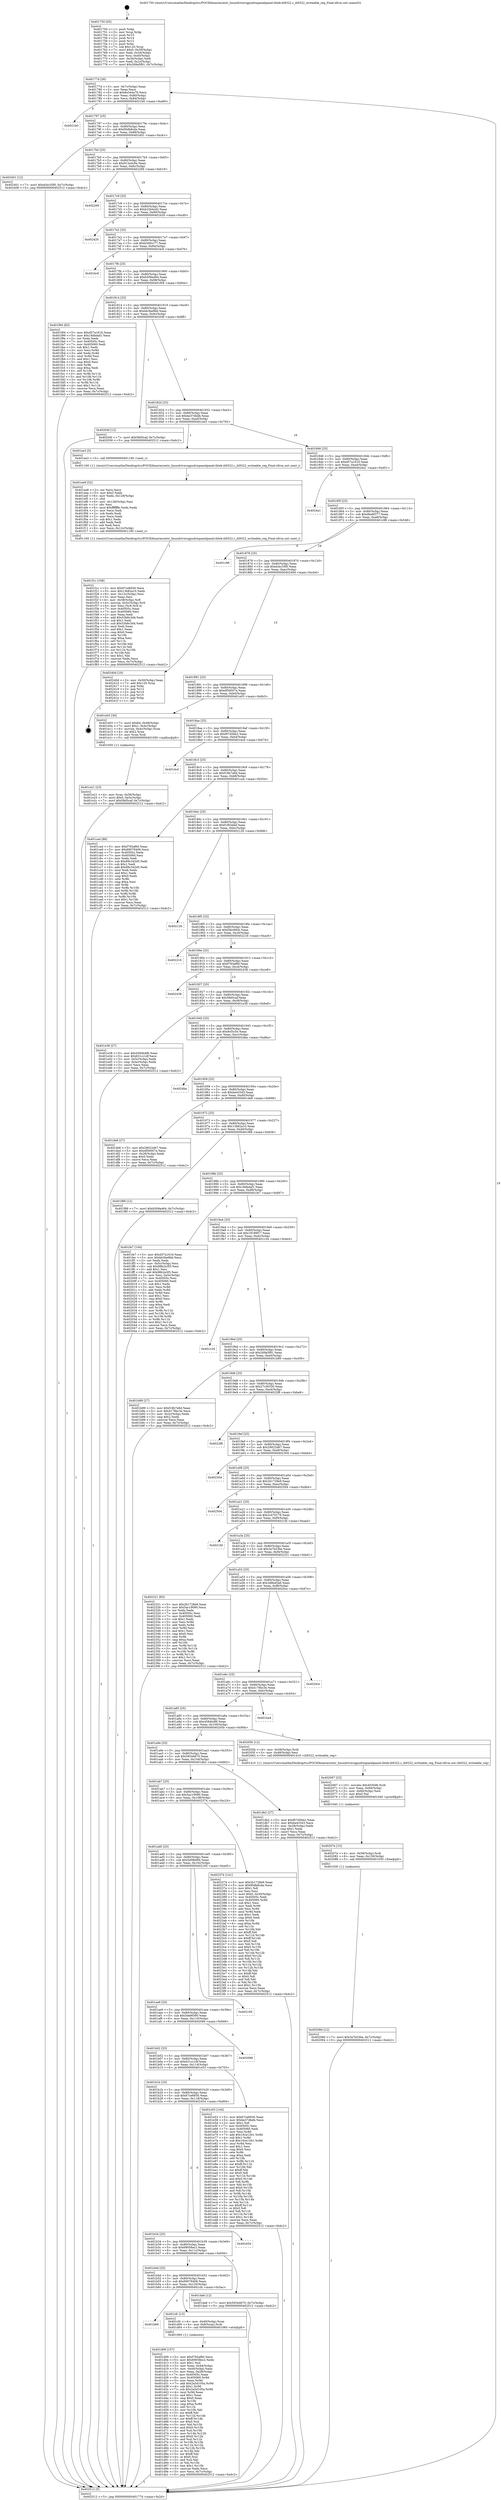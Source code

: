 digraph "0x401750" {
  label = "0x401750 (/mnt/c/Users/mathe/Desktop/tcc/POCII/binaries/extr_linuxdriversgpudrmpanelpanel-ilitek-ili9322.c_ili9322_writeable_reg_Final-ollvm.out::main(0))"
  labelloc = "t"
  node[shape=record]

  Entry [label="",width=0.3,height=0.3,shape=circle,fillcolor=black,style=filled]
  "0x40177d" [label="{
     0x40177d [26]\l
     | [instrs]\l
     &nbsp;&nbsp;0x40177d \<+3\>: mov -0x7c(%rbp),%eax\l
     &nbsp;&nbsp;0x401780 \<+2\>: mov %eax,%ecx\l
     &nbsp;&nbsp;0x401782 \<+6\>: sub $0x8e344e7b,%ecx\l
     &nbsp;&nbsp;0x401788 \<+3\>: mov %eax,-0x80(%rbp)\l
     &nbsp;&nbsp;0x40178b \<+6\>: mov %ecx,-0x84(%rbp)\l
     &nbsp;&nbsp;0x401791 \<+6\>: je 00000000004021b0 \<main+0xa60\>\l
  }"]
  "0x4021b0" [label="{
     0x4021b0\l
  }", style=dashed]
  "0x401797" [label="{
     0x401797 [25]\l
     | [instrs]\l
     &nbsp;&nbsp;0x401797 \<+5\>: jmp 000000000040179c \<main+0x4c\>\l
     &nbsp;&nbsp;0x40179c \<+3\>: mov -0x80(%rbp),%eax\l
     &nbsp;&nbsp;0x40179f \<+5\>: sub $0x90db8cda,%eax\l
     &nbsp;&nbsp;0x4017a4 \<+6\>: mov %eax,-0x88(%rbp)\l
     &nbsp;&nbsp;0x4017aa \<+6\>: je 0000000000402401 \<main+0xcb1\>\l
  }"]
  Exit [label="",width=0.3,height=0.3,shape=circle,fillcolor=black,style=filled,peripheries=2]
  "0x402401" [label="{
     0x402401 [12]\l
     | [instrs]\l
     &nbsp;&nbsp;0x402401 \<+7\>: movl $0xdcbc35f0,-0x7c(%rbp)\l
     &nbsp;&nbsp;0x402408 \<+5\>: jmp 0000000000402512 \<main+0xdc2\>\l
  }"]
  "0x4017b0" [label="{
     0x4017b0 [25]\l
     | [instrs]\l
     &nbsp;&nbsp;0x4017b0 \<+5\>: jmp 00000000004017b5 \<main+0x65\>\l
     &nbsp;&nbsp;0x4017b5 \<+3\>: mov -0x80(%rbp),%eax\l
     &nbsp;&nbsp;0x4017b8 \<+5\>: sub $0x912e4c6e,%eax\l
     &nbsp;&nbsp;0x4017bd \<+6\>: mov %eax,-0x8c(%rbp)\l
     &nbsp;&nbsp;0x4017c3 \<+6\>: je 0000000000402269 \<main+0xb19\>\l
  }"]
  "0x40208d" [label="{
     0x40208d [12]\l
     | [instrs]\l
     &nbsp;&nbsp;0x40208d \<+7\>: movl $0x3a7b53be,-0x7c(%rbp)\l
     &nbsp;&nbsp;0x402094 \<+5\>: jmp 0000000000402512 \<main+0xdc2\>\l
  }"]
  "0x402269" [label="{
     0x402269\l
  }", style=dashed]
  "0x4017c9" [label="{
     0x4017c9 [25]\l
     | [instrs]\l
     &nbsp;&nbsp;0x4017c9 \<+5\>: jmp 00000000004017ce \<main+0x7e\>\l
     &nbsp;&nbsp;0x4017ce \<+3\>: mov -0x80(%rbp),%eax\l
     &nbsp;&nbsp;0x4017d1 \<+5\>: sub $0xb22b4cd2,%eax\l
     &nbsp;&nbsp;0x4017d6 \<+6\>: mov %eax,-0x90(%rbp)\l
     &nbsp;&nbsp;0x4017dc \<+6\>: je 0000000000402420 \<main+0xcd0\>\l
  }"]
  "0x40207e" [label="{
     0x40207e [15]\l
     | [instrs]\l
     &nbsp;&nbsp;0x40207e \<+4\>: mov -0x58(%rbp),%rdi\l
     &nbsp;&nbsp;0x402082 \<+6\>: mov %eax,-0x130(%rbp)\l
     &nbsp;&nbsp;0x402088 \<+5\>: call 0000000000401030 \<free@plt\>\l
     | [calls]\l
     &nbsp;&nbsp;0x401030 \{1\} (unknown)\l
  }"]
  "0x402420" [label="{
     0x402420\l
  }", style=dashed]
  "0x4017e2" [label="{
     0x4017e2 [25]\l
     | [instrs]\l
     &nbsp;&nbsp;0x4017e2 \<+5\>: jmp 00000000004017e7 \<main+0x97\>\l
     &nbsp;&nbsp;0x4017e7 \<+3\>: mov -0x80(%rbp),%eax\l
     &nbsp;&nbsp;0x4017ea \<+5\>: sub $0xb3d0cc77,%eax\l
     &nbsp;&nbsp;0x4017ef \<+6\>: mov %eax,-0x94(%rbp)\l
     &nbsp;&nbsp;0x4017f5 \<+6\>: je 00000000004024c6 \<main+0xd76\>\l
  }"]
  "0x402067" [label="{
     0x402067 [23]\l
     | [instrs]\l
     &nbsp;&nbsp;0x402067 \<+10\>: movabs $0x4030d6,%rdi\l
     &nbsp;&nbsp;0x402071 \<+3\>: mov %eax,-0x60(%rbp)\l
     &nbsp;&nbsp;0x402074 \<+3\>: mov -0x60(%rbp),%esi\l
     &nbsp;&nbsp;0x402077 \<+2\>: mov $0x0,%al\l
     &nbsp;&nbsp;0x402079 \<+5\>: call 0000000000401040 \<printf@plt\>\l
     | [calls]\l
     &nbsp;&nbsp;0x401040 \{1\} (unknown)\l
  }"]
  "0x4024c6" [label="{
     0x4024c6\l
  }", style=dashed]
  "0x4017fb" [label="{
     0x4017fb [25]\l
     | [instrs]\l
     &nbsp;&nbsp;0x4017fb \<+5\>: jmp 0000000000401800 \<main+0xb0\>\l
     &nbsp;&nbsp;0x401800 \<+3\>: mov -0x80(%rbp),%eax\l
     &nbsp;&nbsp;0x401803 \<+5\>: sub $0xb509a464,%eax\l
     &nbsp;&nbsp;0x401808 \<+6\>: mov %eax,-0x98(%rbp)\l
     &nbsp;&nbsp;0x40180e \<+6\>: je 0000000000401f94 \<main+0x844\>\l
  }"]
  "0x401f1c" [label="{
     0x401f1c [108]\l
     | [instrs]\l
     &nbsp;&nbsp;0x401f1c \<+5\>: mov $0x67ce6930,%ecx\l
     &nbsp;&nbsp;0x401f21 \<+5\>: mov $0x13b82a10,%edx\l
     &nbsp;&nbsp;0x401f26 \<+6\>: mov -0x12c(%rbp),%esi\l
     &nbsp;&nbsp;0x401f2c \<+3\>: imul %eax,%esi\l
     &nbsp;&nbsp;0x401f2f \<+4\>: mov -0x58(%rbp),%r8\l
     &nbsp;&nbsp;0x401f33 \<+4\>: movslq -0x5c(%rbp),%r9\l
     &nbsp;&nbsp;0x401f37 \<+4\>: mov %esi,(%r8,%r9,4)\l
     &nbsp;&nbsp;0x401f3b \<+7\>: mov 0x40505c,%eax\l
     &nbsp;&nbsp;0x401f42 \<+7\>: mov 0x405060,%esi\l
     &nbsp;&nbsp;0x401f49 \<+2\>: mov %eax,%edi\l
     &nbsp;&nbsp;0x401f4b \<+6\>: add $0x53b8c3d4,%edi\l
     &nbsp;&nbsp;0x401f51 \<+3\>: sub $0x1,%edi\l
     &nbsp;&nbsp;0x401f54 \<+6\>: sub $0x53b8c3d4,%edi\l
     &nbsp;&nbsp;0x401f5a \<+3\>: imul %edi,%eax\l
     &nbsp;&nbsp;0x401f5d \<+3\>: and $0x1,%eax\l
     &nbsp;&nbsp;0x401f60 \<+3\>: cmp $0x0,%eax\l
     &nbsp;&nbsp;0x401f63 \<+4\>: sete %r10b\l
     &nbsp;&nbsp;0x401f67 \<+3\>: cmp $0xa,%esi\l
     &nbsp;&nbsp;0x401f6a \<+4\>: setl %r11b\l
     &nbsp;&nbsp;0x401f6e \<+3\>: mov %r10b,%bl\l
     &nbsp;&nbsp;0x401f71 \<+3\>: and %r11b,%bl\l
     &nbsp;&nbsp;0x401f74 \<+3\>: xor %r11b,%r10b\l
     &nbsp;&nbsp;0x401f77 \<+3\>: or %r10b,%bl\l
     &nbsp;&nbsp;0x401f7a \<+3\>: test $0x1,%bl\l
     &nbsp;&nbsp;0x401f7d \<+3\>: cmovne %edx,%ecx\l
     &nbsp;&nbsp;0x401f80 \<+3\>: mov %ecx,-0x7c(%rbp)\l
     &nbsp;&nbsp;0x401f83 \<+5\>: jmp 0000000000402512 \<main+0xdc2\>\l
  }"]
  "0x401f94" [label="{
     0x401f94 [83]\l
     | [instrs]\l
     &nbsp;&nbsp;0x401f94 \<+5\>: mov $0xd57a1616,%eax\l
     &nbsp;&nbsp;0x401f99 \<+5\>: mov $0x18dbdaf1,%ecx\l
     &nbsp;&nbsp;0x401f9e \<+2\>: xor %edx,%edx\l
     &nbsp;&nbsp;0x401fa0 \<+7\>: mov 0x40505c,%esi\l
     &nbsp;&nbsp;0x401fa7 \<+7\>: mov 0x405060,%edi\l
     &nbsp;&nbsp;0x401fae \<+3\>: sub $0x1,%edx\l
     &nbsp;&nbsp;0x401fb1 \<+3\>: mov %esi,%r8d\l
     &nbsp;&nbsp;0x401fb4 \<+3\>: add %edx,%r8d\l
     &nbsp;&nbsp;0x401fb7 \<+4\>: imul %r8d,%esi\l
     &nbsp;&nbsp;0x401fbb \<+3\>: and $0x1,%esi\l
     &nbsp;&nbsp;0x401fbe \<+3\>: cmp $0x0,%esi\l
     &nbsp;&nbsp;0x401fc1 \<+4\>: sete %r9b\l
     &nbsp;&nbsp;0x401fc5 \<+3\>: cmp $0xa,%edi\l
     &nbsp;&nbsp;0x401fc8 \<+4\>: setl %r10b\l
     &nbsp;&nbsp;0x401fcc \<+3\>: mov %r9b,%r11b\l
     &nbsp;&nbsp;0x401fcf \<+3\>: and %r10b,%r11b\l
     &nbsp;&nbsp;0x401fd2 \<+3\>: xor %r10b,%r9b\l
     &nbsp;&nbsp;0x401fd5 \<+3\>: or %r9b,%r11b\l
     &nbsp;&nbsp;0x401fd8 \<+4\>: test $0x1,%r11b\l
     &nbsp;&nbsp;0x401fdc \<+3\>: cmovne %ecx,%eax\l
     &nbsp;&nbsp;0x401fdf \<+3\>: mov %eax,-0x7c(%rbp)\l
     &nbsp;&nbsp;0x401fe2 \<+5\>: jmp 0000000000402512 \<main+0xdc2\>\l
  }"]
  "0x401814" [label="{
     0x401814 [25]\l
     | [instrs]\l
     &nbsp;&nbsp;0x401814 \<+5\>: jmp 0000000000401819 \<main+0xc9\>\l
     &nbsp;&nbsp;0x401819 \<+3\>: mov -0x80(%rbp),%eax\l
     &nbsp;&nbsp;0x40181c \<+5\>: sub $0xbb3be9bb,%eax\l
     &nbsp;&nbsp;0x401821 \<+6\>: mov %eax,-0x9c(%rbp)\l
     &nbsp;&nbsp;0x401827 \<+6\>: je 000000000040204f \<main+0x8ff\>\l
  }"]
  "0x401ee8" [label="{
     0x401ee8 [52]\l
     | [instrs]\l
     &nbsp;&nbsp;0x401ee8 \<+2\>: xor %ecx,%ecx\l
     &nbsp;&nbsp;0x401eea \<+5\>: mov $0x2,%edx\l
     &nbsp;&nbsp;0x401eef \<+6\>: mov %edx,-0x128(%rbp)\l
     &nbsp;&nbsp;0x401ef5 \<+1\>: cltd\l
     &nbsp;&nbsp;0x401ef6 \<+6\>: mov -0x128(%rbp),%esi\l
     &nbsp;&nbsp;0x401efc \<+2\>: idiv %esi\l
     &nbsp;&nbsp;0x401efe \<+6\>: imul $0xfffffffe,%edx,%edx\l
     &nbsp;&nbsp;0x401f04 \<+2\>: mov %ecx,%edi\l
     &nbsp;&nbsp;0x401f06 \<+2\>: sub %edx,%edi\l
     &nbsp;&nbsp;0x401f08 \<+2\>: mov %ecx,%edx\l
     &nbsp;&nbsp;0x401f0a \<+3\>: sub $0x1,%edx\l
     &nbsp;&nbsp;0x401f0d \<+2\>: add %edx,%edi\l
     &nbsp;&nbsp;0x401f0f \<+2\>: sub %edi,%ecx\l
     &nbsp;&nbsp;0x401f11 \<+6\>: mov %ecx,-0x12c(%rbp)\l
     &nbsp;&nbsp;0x401f17 \<+5\>: call 0000000000401160 \<next_i\>\l
     | [calls]\l
     &nbsp;&nbsp;0x401160 \{1\} (/mnt/c/Users/mathe/Desktop/tcc/POCII/binaries/extr_linuxdriversgpudrmpanelpanel-ilitek-ili9322.c_ili9322_writeable_reg_Final-ollvm.out::next_i)\l
  }"]
  "0x40204f" [label="{
     0x40204f [12]\l
     | [instrs]\l
     &nbsp;&nbsp;0x40204f \<+7\>: movl $0x58d5caf,-0x7c(%rbp)\l
     &nbsp;&nbsp;0x402056 \<+5\>: jmp 0000000000402512 \<main+0xdc2\>\l
  }"]
  "0x40182d" [label="{
     0x40182d [25]\l
     | [instrs]\l
     &nbsp;&nbsp;0x40182d \<+5\>: jmp 0000000000401832 \<main+0xe2\>\l
     &nbsp;&nbsp;0x401832 \<+3\>: mov -0x80(%rbp),%eax\l
     &nbsp;&nbsp;0x401835 \<+5\>: sub $0xbe37dbdb,%eax\l
     &nbsp;&nbsp;0x40183a \<+6\>: mov %eax,-0xa0(%rbp)\l
     &nbsp;&nbsp;0x401840 \<+6\>: je 0000000000401ee3 \<main+0x793\>\l
  }"]
  "0x401e21" [label="{
     0x401e21 [23]\l
     | [instrs]\l
     &nbsp;&nbsp;0x401e21 \<+4\>: mov %rax,-0x58(%rbp)\l
     &nbsp;&nbsp;0x401e25 \<+7\>: movl $0x0,-0x5c(%rbp)\l
     &nbsp;&nbsp;0x401e2c \<+7\>: movl $0x58d5caf,-0x7c(%rbp)\l
     &nbsp;&nbsp;0x401e33 \<+5\>: jmp 0000000000402512 \<main+0xdc2\>\l
  }"]
  "0x401ee3" [label="{
     0x401ee3 [5]\l
     | [instrs]\l
     &nbsp;&nbsp;0x401ee3 \<+5\>: call 0000000000401160 \<next_i\>\l
     | [calls]\l
     &nbsp;&nbsp;0x401160 \{1\} (/mnt/c/Users/mathe/Desktop/tcc/POCII/binaries/extr_linuxdriversgpudrmpanelpanel-ilitek-ili9322.c_ili9322_writeable_reg_Final-ollvm.out::next_i)\l
  }"]
  "0x401846" [label="{
     0x401846 [25]\l
     | [instrs]\l
     &nbsp;&nbsp;0x401846 \<+5\>: jmp 000000000040184b \<main+0xfb\>\l
     &nbsp;&nbsp;0x40184b \<+3\>: mov -0x80(%rbp),%eax\l
     &nbsp;&nbsp;0x40184e \<+5\>: sub $0xd57a1616,%eax\l
     &nbsp;&nbsp;0x401853 \<+6\>: mov %eax,-0xa4(%rbp)\l
     &nbsp;&nbsp;0x401859 \<+6\>: je 00000000004024a1 \<main+0xd51\>\l
  }"]
  "0x401d09" [label="{
     0x401d09 [157]\l
     | [instrs]\l
     &nbsp;&nbsp;0x401d09 \<+5\>: mov $0xf793af60,%ecx\l
     &nbsp;&nbsp;0x401d0e \<+5\>: mov $0x69058ec2,%edx\l
     &nbsp;&nbsp;0x401d13 \<+3\>: mov $0x1,%sil\l
     &nbsp;&nbsp;0x401d16 \<+3\>: mov %eax,-0x44(%rbp)\l
     &nbsp;&nbsp;0x401d19 \<+3\>: mov -0x44(%rbp),%eax\l
     &nbsp;&nbsp;0x401d1c \<+3\>: mov %eax,-0x28(%rbp)\l
     &nbsp;&nbsp;0x401d1f \<+7\>: mov 0x40505c,%eax\l
     &nbsp;&nbsp;0x401d26 \<+8\>: mov 0x405060,%r8d\l
     &nbsp;&nbsp;0x401d2e \<+3\>: mov %eax,%r9d\l
     &nbsp;&nbsp;0x401d31 \<+7\>: add $0x2a5d105a,%r9d\l
     &nbsp;&nbsp;0x401d38 \<+4\>: sub $0x1,%r9d\l
     &nbsp;&nbsp;0x401d3c \<+7\>: sub $0x2a5d105a,%r9d\l
     &nbsp;&nbsp;0x401d43 \<+4\>: imul %r9d,%eax\l
     &nbsp;&nbsp;0x401d47 \<+3\>: and $0x1,%eax\l
     &nbsp;&nbsp;0x401d4a \<+3\>: cmp $0x0,%eax\l
     &nbsp;&nbsp;0x401d4d \<+4\>: sete %r10b\l
     &nbsp;&nbsp;0x401d51 \<+4\>: cmp $0xa,%r8d\l
     &nbsp;&nbsp;0x401d55 \<+4\>: setl %r11b\l
     &nbsp;&nbsp;0x401d59 \<+3\>: mov %r10b,%bl\l
     &nbsp;&nbsp;0x401d5c \<+3\>: xor $0xff,%bl\l
     &nbsp;&nbsp;0x401d5f \<+3\>: mov %r11b,%r14b\l
     &nbsp;&nbsp;0x401d62 \<+4\>: xor $0xff,%r14b\l
     &nbsp;&nbsp;0x401d66 \<+4\>: xor $0x0,%sil\l
     &nbsp;&nbsp;0x401d6a \<+3\>: mov %bl,%r15b\l
     &nbsp;&nbsp;0x401d6d \<+4\>: and $0x0,%r15b\l
     &nbsp;&nbsp;0x401d71 \<+3\>: and %sil,%r10b\l
     &nbsp;&nbsp;0x401d74 \<+3\>: mov %r14b,%r12b\l
     &nbsp;&nbsp;0x401d77 \<+4\>: and $0x0,%r12b\l
     &nbsp;&nbsp;0x401d7b \<+3\>: and %sil,%r11b\l
     &nbsp;&nbsp;0x401d7e \<+3\>: or %r10b,%r15b\l
     &nbsp;&nbsp;0x401d81 \<+3\>: or %r11b,%r12b\l
     &nbsp;&nbsp;0x401d84 \<+3\>: xor %r12b,%r15b\l
     &nbsp;&nbsp;0x401d87 \<+3\>: or %r14b,%bl\l
     &nbsp;&nbsp;0x401d8a \<+3\>: xor $0xff,%bl\l
     &nbsp;&nbsp;0x401d8d \<+4\>: or $0x0,%sil\l
     &nbsp;&nbsp;0x401d91 \<+3\>: and %sil,%bl\l
     &nbsp;&nbsp;0x401d94 \<+3\>: or %bl,%r15b\l
     &nbsp;&nbsp;0x401d97 \<+4\>: test $0x1,%r15b\l
     &nbsp;&nbsp;0x401d9b \<+3\>: cmovne %edx,%ecx\l
     &nbsp;&nbsp;0x401d9e \<+3\>: mov %ecx,-0x7c(%rbp)\l
     &nbsp;&nbsp;0x401da1 \<+5\>: jmp 0000000000402512 \<main+0xdc2\>\l
  }"]
  "0x4024a1" [label="{
     0x4024a1\l
  }", style=dashed]
  "0x40185f" [label="{
     0x40185f [25]\l
     | [instrs]\l
     &nbsp;&nbsp;0x40185f \<+5\>: jmp 0000000000401864 \<main+0x114\>\l
     &nbsp;&nbsp;0x401864 \<+3\>: mov -0x80(%rbp),%eax\l
     &nbsp;&nbsp;0x401867 \<+5\>: sub $0xdba6f377,%eax\l
     &nbsp;&nbsp;0x40186c \<+6\>: mov %eax,-0xa8(%rbp)\l
     &nbsp;&nbsp;0x401872 \<+6\>: je 0000000000401c98 \<main+0x548\>\l
  }"]
  "0x401b66" [label="{
     0x401b66\l
  }", style=dashed]
  "0x401c98" [label="{
     0x401c98\l
  }", style=dashed]
  "0x401878" [label="{
     0x401878 [25]\l
     | [instrs]\l
     &nbsp;&nbsp;0x401878 \<+5\>: jmp 000000000040187d \<main+0x12d\>\l
     &nbsp;&nbsp;0x40187d \<+3\>: mov -0x80(%rbp),%eax\l
     &nbsp;&nbsp;0x401880 \<+5\>: sub $0xdcbc35f0,%eax\l
     &nbsp;&nbsp;0x401885 \<+6\>: mov %eax,-0xac(%rbp)\l
     &nbsp;&nbsp;0x40188b \<+6\>: je 000000000040240d \<main+0xcbd\>\l
  }"]
  "0x401cfc" [label="{
     0x401cfc [13]\l
     | [instrs]\l
     &nbsp;&nbsp;0x401cfc \<+4\>: mov -0x40(%rbp),%rax\l
     &nbsp;&nbsp;0x401d00 \<+4\>: mov 0x8(%rax),%rdi\l
     &nbsp;&nbsp;0x401d04 \<+5\>: call 0000000000401060 \<atoi@plt\>\l
     | [calls]\l
     &nbsp;&nbsp;0x401060 \{1\} (unknown)\l
  }"]
  "0x40240d" [label="{
     0x40240d [19]\l
     | [instrs]\l
     &nbsp;&nbsp;0x40240d \<+3\>: mov -0x30(%rbp),%eax\l
     &nbsp;&nbsp;0x402410 \<+7\>: add $0x120,%rsp\l
     &nbsp;&nbsp;0x402417 \<+1\>: pop %rbx\l
     &nbsp;&nbsp;0x402418 \<+2\>: pop %r12\l
     &nbsp;&nbsp;0x40241a \<+2\>: pop %r14\l
     &nbsp;&nbsp;0x40241c \<+2\>: pop %r15\l
     &nbsp;&nbsp;0x40241e \<+1\>: pop %rbp\l
     &nbsp;&nbsp;0x40241f \<+1\>: ret\l
  }"]
  "0x401891" [label="{
     0x401891 [25]\l
     | [instrs]\l
     &nbsp;&nbsp;0x401891 \<+5\>: jmp 0000000000401896 \<main+0x146\>\l
     &nbsp;&nbsp;0x401896 \<+3\>: mov -0x80(%rbp),%eax\l
     &nbsp;&nbsp;0x401899 \<+5\>: sub $0xdf56007a,%eax\l
     &nbsp;&nbsp;0x40189e \<+6\>: mov %eax,-0xb0(%rbp)\l
     &nbsp;&nbsp;0x4018a4 \<+6\>: je 0000000000401e03 \<main+0x6b3\>\l
  }"]
  "0x401b4d" [label="{
     0x401b4d [25]\l
     | [instrs]\l
     &nbsp;&nbsp;0x401b4d \<+5\>: jmp 0000000000401b52 \<main+0x402\>\l
     &nbsp;&nbsp;0x401b52 \<+3\>: mov -0x80(%rbp),%eax\l
     &nbsp;&nbsp;0x401b55 \<+5\>: sub $0x69078406,%eax\l
     &nbsp;&nbsp;0x401b5a \<+6\>: mov %eax,-0x120(%rbp)\l
     &nbsp;&nbsp;0x401b60 \<+6\>: je 0000000000401cfc \<main+0x5ac\>\l
  }"]
  "0x401e03" [label="{
     0x401e03 [30]\l
     | [instrs]\l
     &nbsp;&nbsp;0x401e03 \<+7\>: movl $0x64,-0x48(%rbp)\l
     &nbsp;&nbsp;0x401e0a \<+7\>: movl $0x1,-0x4c(%rbp)\l
     &nbsp;&nbsp;0x401e11 \<+4\>: movslq -0x4c(%rbp),%rax\l
     &nbsp;&nbsp;0x401e15 \<+4\>: shl $0x2,%rax\l
     &nbsp;&nbsp;0x401e19 \<+3\>: mov %rax,%rdi\l
     &nbsp;&nbsp;0x401e1c \<+5\>: call 0000000000401050 \<malloc@plt\>\l
     | [calls]\l
     &nbsp;&nbsp;0x401050 \{1\} (unknown)\l
  }"]
  "0x4018aa" [label="{
     0x4018aa [25]\l
     | [instrs]\l
     &nbsp;&nbsp;0x4018aa \<+5\>: jmp 00000000004018af \<main+0x15f\>\l
     &nbsp;&nbsp;0x4018af \<+3\>: mov -0x80(%rbp),%eax\l
     &nbsp;&nbsp;0x4018b2 \<+5\>: sub $0xf07d5bb2,%eax\l
     &nbsp;&nbsp;0x4018b7 \<+6\>: mov %eax,-0xb4(%rbp)\l
     &nbsp;&nbsp;0x4018bd \<+6\>: je 0000000000401dcd \<main+0x67d\>\l
  }"]
  "0x401da6" [label="{
     0x401da6 [12]\l
     | [instrs]\l
     &nbsp;&nbsp;0x401da6 \<+7\>: movl $0x59344670,-0x7c(%rbp)\l
     &nbsp;&nbsp;0x401dad \<+5\>: jmp 0000000000402512 \<main+0xdc2\>\l
  }"]
  "0x401dcd" [label="{
     0x401dcd\l
  }", style=dashed]
  "0x4018c3" [label="{
     0x4018c3 [25]\l
     | [instrs]\l
     &nbsp;&nbsp;0x4018c3 \<+5\>: jmp 00000000004018c8 \<main+0x178\>\l
     &nbsp;&nbsp;0x4018c8 \<+3\>: mov -0x80(%rbp),%eax\l
     &nbsp;&nbsp;0x4018cb \<+5\>: sub $0xf18b7e6d,%eax\l
     &nbsp;&nbsp;0x4018d0 \<+6\>: mov %eax,-0xb8(%rbp)\l
     &nbsp;&nbsp;0x4018d6 \<+6\>: je 0000000000401ca4 \<main+0x554\>\l
  }"]
  "0x401b34" [label="{
     0x401b34 [25]\l
     | [instrs]\l
     &nbsp;&nbsp;0x401b34 \<+5\>: jmp 0000000000401b39 \<main+0x3e9\>\l
     &nbsp;&nbsp;0x401b39 \<+3\>: mov -0x80(%rbp),%eax\l
     &nbsp;&nbsp;0x401b3c \<+5\>: sub $0x69058ec2,%eax\l
     &nbsp;&nbsp;0x401b41 \<+6\>: mov %eax,-0x11c(%rbp)\l
     &nbsp;&nbsp;0x401b47 \<+6\>: je 0000000000401da6 \<main+0x656\>\l
  }"]
  "0x401ca4" [label="{
     0x401ca4 [88]\l
     | [instrs]\l
     &nbsp;&nbsp;0x401ca4 \<+5\>: mov $0xf793af60,%eax\l
     &nbsp;&nbsp;0x401ca9 \<+5\>: mov $0x69078406,%ecx\l
     &nbsp;&nbsp;0x401cae \<+7\>: mov 0x40505c,%edx\l
     &nbsp;&nbsp;0x401cb5 \<+7\>: mov 0x405060,%esi\l
     &nbsp;&nbsp;0x401cbc \<+2\>: mov %edx,%edi\l
     &nbsp;&nbsp;0x401cbe \<+6\>: sub $0x89c342d5,%edi\l
     &nbsp;&nbsp;0x401cc4 \<+3\>: sub $0x1,%edi\l
     &nbsp;&nbsp;0x401cc7 \<+6\>: add $0x89c342d5,%edi\l
     &nbsp;&nbsp;0x401ccd \<+3\>: imul %edi,%edx\l
     &nbsp;&nbsp;0x401cd0 \<+3\>: and $0x1,%edx\l
     &nbsp;&nbsp;0x401cd3 \<+3\>: cmp $0x0,%edx\l
     &nbsp;&nbsp;0x401cd6 \<+4\>: sete %r8b\l
     &nbsp;&nbsp;0x401cda \<+3\>: cmp $0xa,%esi\l
     &nbsp;&nbsp;0x401cdd \<+4\>: setl %r9b\l
     &nbsp;&nbsp;0x401ce1 \<+3\>: mov %r8b,%r10b\l
     &nbsp;&nbsp;0x401ce4 \<+3\>: and %r9b,%r10b\l
     &nbsp;&nbsp;0x401ce7 \<+3\>: xor %r9b,%r8b\l
     &nbsp;&nbsp;0x401cea \<+3\>: or %r8b,%r10b\l
     &nbsp;&nbsp;0x401ced \<+4\>: test $0x1,%r10b\l
     &nbsp;&nbsp;0x401cf1 \<+3\>: cmovne %ecx,%eax\l
     &nbsp;&nbsp;0x401cf4 \<+3\>: mov %eax,-0x7c(%rbp)\l
     &nbsp;&nbsp;0x401cf7 \<+5\>: jmp 0000000000402512 \<main+0xdc2\>\l
  }"]
  "0x4018dc" [label="{
     0x4018dc [25]\l
     | [instrs]\l
     &nbsp;&nbsp;0x4018dc \<+5\>: jmp 00000000004018e1 \<main+0x191\>\l
     &nbsp;&nbsp;0x4018e1 \<+3\>: mov -0x80(%rbp),%eax\l
     &nbsp;&nbsp;0x4018e4 \<+5\>: sub $0xf1f63ddd,%eax\l
     &nbsp;&nbsp;0x4018e9 \<+6\>: mov %eax,-0xbc(%rbp)\l
     &nbsp;&nbsp;0x4018ef \<+6\>: je 0000000000402126 \<main+0x9d6\>\l
  }"]
  "0x402454" [label="{
     0x402454\l
  }", style=dashed]
  "0x402126" [label="{
     0x402126\l
  }", style=dashed]
  "0x4018f5" [label="{
     0x4018f5 [25]\l
     | [instrs]\l
     &nbsp;&nbsp;0x4018f5 \<+5\>: jmp 00000000004018fa \<main+0x1aa\>\l
     &nbsp;&nbsp;0x4018fa \<+3\>: mov -0x80(%rbp),%eax\l
     &nbsp;&nbsp;0x4018fd \<+5\>: sub $0xf3bc69cb,%eax\l
     &nbsp;&nbsp;0x401902 \<+6\>: mov %eax,-0xc0(%rbp)\l
     &nbsp;&nbsp;0x401908 \<+6\>: je 0000000000402216 \<main+0xac6\>\l
  }"]
  "0x401b1b" [label="{
     0x401b1b [25]\l
     | [instrs]\l
     &nbsp;&nbsp;0x401b1b \<+5\>: jmp 0000000000401b20 \<main+0x3d0\>\l
     &nbsp;&nbsp;0x401b20 \<+3\>: mov -0x80(%rbp),%eax\l
     &nbsp;&nbsp;0x401b23 \<+5\>: sub $0x67ce6930,%eax\l
     &nbsp;&nbsp;0x401b28 \<+6\>: mov %eax,-0x118(%rbp)\l
     &nbsp;&nbsp;0x401b2e \<+6\>: je 0000000000402454 \<main+0xd04\>\l
  }"]
  "0x402216" [label="{
     0x402216\l
  }", style=dashed]
  "0x40190e" [label="{
     0x40190e [25]\l
     | [instrs]\l
     &nbsp;&nbsp;0x40190e \<+5\>: jmp 0000000000401913 \<main+0x1c3\>\l
     &nbsp;&nbsp;0x401913 \<+3\>: mov -0x80(%rbp),%eax\l
     &nbsp;&nbsp;0x401916 \<+5\>: sub $0xf793af60,%eax\l
     &nbsp;&nbsp;0x40191b \<+6\>: mov %eax,-0xc4(%rbp)\l
     &nbsp;&nbsp;0x401921 \<+6\>: je 0000000000402438 \<main+0xce8\>\l
  }"]
  "0x401e53" [label="{
     0x401e53 [144]\l
     | [instrs]\l
     &nbsp;&nbsp;0x401e53 \<+5\>: mov $0x67ce6930,%eax\l
     &nbsp;&nbsp;0x401e58 \<+5\>: mov $0xbe37dbdb,%ecx\l
     &nbsp;&nbsp;0x401e5d \<+2\>: mov $0x1,%dl\l
     &nbsp;&nbsp;0x401e5f \<+7\>: mov 0x40505c,%esi\l
     &nbsp;&nbsp;0x401e66 \<+7\>: mov 0x405060,%edi\l
     &nbsp;&nbsp;0x401e6d \<+3\>: mov %esi,%r8d\l
     &nbsp;&nbsp;0x401e70 \<+7\>: add $0x10ce1261,%r8d\l
     &nbsp;&nbsp;0x401e77 \<+4\>: sub $0x1,%r8d\l
     &nbsp;&nbsp;0x401e7b \<+7\>: sub $0x10ce1261,%r8d\l
     &nbsp;&nbsp;0x401e82 \<+4\>: imul %r8d,%esi\l
     &nbsp;&nbsp;0x401e86 \<+3\>: and $0x1,%esi\l
     &nbsp;&nbsp;0x401e89 \<+3\>: cmp $0x0,%esi\l
     &nbsp;&nbsp;0x401e8c \<+4\>: sete %r9b\l
     &nbsp;&nbsp;0x401e90 \<+3\>: cmp $0xa,%edi\l
     &nbsp;&nbsp;0x401e93 \<+4\>: setl %r10b\l
     &nbsp;&nbsp;0x401e97 \<+3\>: mov %r9b,%r11b\l
     &nbsp;&nbsp;0x401e9a \<+4\>: xor $0xff,%r11b\l
     &nbsp;&nbsp;0x401e9e \<+3\>: mov %r10b,%bl\l
     &nbsp;&nbsp;0x401ea1 \<+3\>: xor $0xff,%bl\l
     &nbsp;&nbsp;0x401ea4 \<+3\>: xor $0x0,%dl\l
     &nbsp;&nbsp;0x401ea7 \<+3\>: mov %r11b,%r14b\l
     &nbsp;&nbsp;0x401eaa \<+4\>: and $0x0,%r14b\l
     &nbsp;&nbsp;0x401eae \<+3\>: and %dl,%r9b\l
     &nbsp;&nbsp;0x401eb1 \<+3\>: mov %bl,%r15b\l
     &nbsp;&nbsp;0x401eb4 \<+4\>: and $0x0,%r15b\l
     &nbsp;&nbsp;0x401eb8 \<+3\>: and %dl,%r10b\l
     &nbsp;&nbsp;0x401ebb \<+3\>: or %r9b,%r14b\l
     &nbsp;&nbsp;0x401ebe \<+3\>: or %r10b,%r15b\l
     &nbsp;&nbsp;0x401ec1 \<+3\>: xor %r15b,%r14b\l
     &nbsp;&nbsp;0x401ec4 \<+3\>: or %bl,%r11b\l
     &nbsp;&nbsp;0x401ec7 \<+4\>: xor $0xff,%r11b\l
     &nbsp;&nbsp;0x401ecb \<+3\>: or $0x0,%dl\l
     &nbsp;&nbsp;0x401ece \<+3\>: and %dl,%r11b\l
     &nbsp;&nbsp;0x401ed1 \<+3\>: or %r11b,%r14b\l
     &nbsp;&nbsp;0x401ed4 \<+4\>: test $0x1,%r14b\l
     &nbsp;&nbsp;0x401ed8 \<+3\>: cmovne %ecx,%eax\l
     &nbsp;&nbsp;0x401edb \<+3\>: mov %eax,-0x7c(%rbp)\l
     &nbsp;&nbsp;0x401ede \<+5\>: jmp 0000000000402512 \<main+0xdc2\>\l
  }"]
  "0x402438" [label="{
     0x402438\l
  }", style=dashed]
  "0x401927" [label="{
     0x401927 [25]\l
     | [instrs]\l
     &nbsp;&nbsp;0x401927 \<+5\>: jmp 000000000040192c \<main+0x1dc\>\l
     &nbsp;&nbsp;0x40192c \<+3\>: mov -0x80(%rbp),%eax\l
     &nbsp;&nbsp;0x40192f \<+5\>: sub $0x58d5caf,%eax\l
     &nbsp;&nbsp;0x401934 \<+6\>: mov %eax,-0xc8(%rbp)\l
     &nbsp;&nbsp;0x40193a \<+6\>: je 0000000000401e38 \<main+0x6e8\>\l
  }"]
  "0x401b02" [label="{
     0x401b02 [25]\l
     | [instrs]\l
     &nbsp;&nbsp;0x401b02 \<+5\>: jmp 0000000000401b07 \<main+0x3b7\>\l
     &nbsp;&nbsp;0x401b07 \<+3\>: mov -0x80(%rbp),%eax\l
     &nbsp;&nbsp;0x401b0a \<+5\>: sub $0x631cc1df,%eax\l
     &nbsp;&nbsp;0x401b0f \<+6\>: mov %eax,-0x114(%rbp)\l
     &nbsp;&nbsp;0x401b15 \<+6\>: je 0000000000401e53 \<main+0x703\>\l
  }"]
  "0x401e38" [label="{
     0x401e38 [27]\l
     | [instrs]\l
     &nbsp;&nbsp;0x401e38 \<+5\>: mov $0x4584b4f6,%eax\l
     &nbsp;&nbsp;0x401e3d \<+5\>: mov $0x631cc1df,%ecx\l
     &nbsp;&nbsp;0x401e42 \<+3\>: mov -0x5c(%rbp),%edx\l
     &nbsp;&nbsp;0x401e45 \<+3\>: cmp -0x4c(%rbp),%edx\l
     &nbsp;&nbsp;0x401e48 \<+3\>: cmovl %ecx,%eax\l
     &nbsp;&nbsp;0x401e4b \<+3\>: mov %eax,-0x7c(%rbp)\l
     &nbsp;&nbsp;0x401e4e \<+5\>: jmp 0000000000402512 \<main+0xdc2\>\l
  }"]
  "0x401940" [label="{
     0x401940 [25]\l
     | [instrs]\l
     &nbsp;&nbsp;0x401940 \<+5\>: jmp 0000000000401945 \<main+0x1f5\>\l
     &nbsp;&nbsp;0x401945 \<+3\>: mov -0x80(%rbp),%eax\l
     &nbsp;&nbsp;0x401948 \<+5\>: sub $0x9cf3c5e,%eax\l
     &nbsp;&nbsp;0x40194d \<+6\>: mov %eax,-0xcc(%rbp)\l
     &nbsp;&nbsp;0x401953 \<+6\>: je 00000000004024ba \<main+0xd6a\>\l
  }"]
  "0x402099" [label="{
     0x402099\l
  }", style=dashed]
  "0x4024ba" [label="{
     0x4024ba\l
  }", style=dashed]
  "0x401959" [label="{
     0x401959 [25]\l
     | [instrs]\l
     &nbsp;&nbsp;0x401959 \<+5\>: jmp 000000000040195e \<main+0x20e\>\l
     &nbsp;&nbsp;0x40195e \<+3\>: mov -0x80(%rbp),%eax\l
     &nbsp;&nbsp;0x401961 \<+5\>: sub $0xbe43343,%eax\l
     &nbsp;&nbsp;0x401966 \<+6\>: mov %eax,-0xd0(%rbp)\l
     &nbsp;&nbsp;0x40196c \<+6\>: je 0000000000401de8 \<main+0x698\>\l
  }"]
  "0x401ae9" [label="{
     0x401ae9 [25]\l
     | [instrs]\l
     &nbsp;&nbsp;0x401ae9 \<+5\>: jmp 0000000000401aee \<main+0x39e\>\l
     &nbsp;&nbsp;0x401aee \<+3\>: mov -0x80(%rbp),%eax\l
     &nbsp;&nbsp;0x401af1 \<+5\>: sub $0x5de9f390,%eax\l
     &nbsp;&nbsp;0x401af6 \<+6\>: mov %eax,-0x110(%rbp)\l
     &nbsp;&nbsp;0x401afc \<+6\>: je 0000000000402099 \<main+0x949\>\l
  }"]
  "0x401de8" [label="{
     0x401de8 [27]\l
     | [instrs]\l
     &nbsp;&nbsp;0x401de8 \<+5\>: mov $0x29022d67,%eax\l
     &nbsp;&nbsp;0x401ded \<+5\>: mov $0xdf56007a,%ecx\l
     &nbsp;&nbsp;0x401df2 \<+3\>: mov -0x28(%rbp),%edx\l
     &nbsp;&nbsp;0x401df5 \<+3\>: cmp $0x0,%edx\l
     &nbsp;&nbsp;0x401df8 \<+3\>: cmove %ecx,%eax\l
     &nbsp;&nbsp;0x401dfb \<+3\>: mov %eax,-0x7c(%rbp)\l
     &nbsp;&nbsp;0x401dfe \<+5\>: jmp 0000000000402512 \<main+0xdc2\>\l
  }"]
  "0x401972" [label="{
     0x401972 [25]\l
     | [instrs]\l
     &nbsp;&nbsp;0x401972 \<+5\>: jmp 0000000000401977 \<main+0x227\>\l
     &nbsp;&nbsp;0x401977 \<+3\>: mov -0x80(%rbp),%eax\l
     &nbsp;&nbsp;0x40197a \<+5\>: sub $0x13b82a10,%eax\l
     &nbsp;&nbsp;0x40197f \<+6\>: mov %eax,-0xd4(%rbp)\l
     &nbsp;&nbsp;0x401985 \<+6\>: je 0000000000401f88 \<main+0x838\>\l
  }"]
  "0x402195" [label="{
     0x402195\l
  }", style=dashed]
  "0x401f88" [label="{
     0x401f88 [12]\l
     | [instrs]\l
     &nbsp;&nbsp;0x401f88 \<+7\>: movl $0xb509a464,-0x7c(%rbp)\l
     &nbsp;&nbsp;0x401f8f \<+5\>: jmp 0000000000402512 \<main+0xdc2\>\l
  }"]
  "0x40198b" [label="{
     0x40198b [25]\l
     | [instrs]\l
     &nbsp;&nbsp;0x40198b \<+5\>: jmp 0000000000401990 \<main+0x240\>\l
     &nbsp;&nbsp;0x401990 \<+3\>: mov -0x80(%rbp),%eax\l
     &nbsp;&nbsp;0x401993 \<+5\>: sub $0x18dbdaf1,%eax\l
     &nbsp;&nbsp;0x401998 \<+6\>: mov %eax,-0xd8(%rbp)\l
     &nbsp;&nbsp;0x40199e \<+6\>: je 0000000000401fe7 \<main+0x897\>\l
  }"]
  "0x401ad0" [label="{
     0x401ad0 [25]\l
     | [instrs]\l
     &nbsp;&nbsp;0x401ad0 \<+5\>: jmp 0000000000401ad5 \<main+0x385\>\l
     &nbsp;&nbsp;0x401ad5 \<+3\>: mov -0x80(%rbp),%eax\l
     &nbsp;&nbsp;0x401ad8 \<+5\>: sub $0x5d0fb084,%eax\l
     &nbsp;&nbsp;0x401add \<+6\>: mov %eax,-0x10c(%rbp)\l
     &nbsp;&nbsp;0x401ae3 \<+6\>: je 0000000000402195 \<main+0xa45\>\l
  }"]
  "0x401fe7" [label="{
     0x401fe7 [104]\l
     | [instrs]\l
     &nbsp;&nbsp;0x401fe7 \<+5\>: mov $0xd57a1616,%eax\l
     &nbsp;&nbsp;0x401fec \<+5\>: mov $0xbb3be9bb,%ecx\l
     &nbsp;&nbsp;0x401ff1 \<+2\>: xor %edx,%edx\l
     &nbsp;&nbsp;0x401ff3 \<+3\>: mov -0x5c(%rbp),%esi\l
     &nbsp;&nbsp;0x401ff6 \<+6\>: sub $0x98b2e3f3,%esi\l
     &nbsp;&nbsp;0x401ffc \<+3\>: add $0x1,%esi\l
     &nbsp;&nbsp;0x401fff \<+6\>: add $0x98b2e3f3,%esi\l
     &nbsp;&nbsp;0x402005 \<+3\>: mov %esi,-0x5c(%rbp)\l
     &nbsp;&nbsp;0x402008 \<+7\>: mov 0x40505c,%esi\l
     &nbsp;&nbsp;0x40200f \<+7\>: mov 0x405060,%edi\l
     &nbsp;&nbsp;0x402016 \<+3\>: sub $0x1,%edx\l
     &nbsp;&nbsp;0x402019 \<+3\>: mov %esi,%r8d\l
     &nbsp;&nbsp;0x40201c \<+3\>: add %edx,%r8d\l
     &nbsp;&nbsp;0x40201f \<+4\>: imul %r8d,%esi\l
     &nbsp;&nbsp;0x402023 \<+3\>: and $0x1,%esi\l
     &nbsp;&nbsp;0x402026 \<+3\>: cmp $0x0,%esi\l
     &nbsp;&nbsp;0x402029 \<+4\>: sete %r9b\l
     &nbsp;&nbsp;0x40202d \<+3\>: cmp $0xa,%edi\l
     &nbsp;&nbsp;0x402030 \<+4\>: setl %r10b\l
     &nbsp;&nbsp;0x402034 \<+3\>: mov %r9b,%r11b\l
     &nbsp;&nbsp;0x402037 \<+3\>: and %r10b,%r11b\l
     &nbsp;&nbsp;0x40203a \<+3\>: xor %r10b,%r9b\l
     &nbsp;&nbsp;0x40203d \<+3\>: or %r9b,%r11b\l
     &nbsp;&nbsp;0x402040 \<+4\>: test $0x1,%r11b\l
     &nbsp;&nbsp;0x402044 \<+3\>: cmovne %ecx,%eax\l
     &nbsp;&nbsp;0x402047 \<+3\>: mov %eax,-0x7c(%rbp)\l
     &nbsp;&nbsp;0x40204a \<+5\>: jmp 0000000000402512 \<main+0xdc2\>\l
  }"]
  "0x4019a4" [label="{
     0x4019a4 [25]\l
     | [instrs]\l
     &nbsp;&nbsp;0x4019a4 \<+5\>: jmp 00000000004019a9 \<main+0x259\>\l
     &nbsp;&nbsp;0x4019a9 \<+3\>: mov -0x80(%rbp),%eax\l
     &nbsp;&nbsp;0x4019ac \<+5\>: sub $0x19199f17,%eax\l
     &nbsp;&nbsp;0x4019b1 \<+6\>: mov %eax,-0xdc(%rbp)\l
     &nbsp;&nbsp;0x4019b7 \<+6\>: je 0000000000401c34 \<main+0x4e4\>\l
  }"]
  "0x402374" [label="{
     0x402374 [141]\l
     | [instrs]\l
     &nbsp;&nbsp;0x402374 \<+5\>: mov $0x2b1728e9,%eax\l
     &nbsp;&nbsp;0x402379 \<+5\>: mov $0x90db8cda,%ecx\l
     &nbsp;&nbsp;0x40237e \<+2\>: mov $0x1,%dl\l
     &nbsp;&nbsp;0x402380 \<+2\>: xor %esi,%esi\l
     &nbsp;&nbsp;0x402382 \<+7\>: movl $0x0,-0x30(%rbp)\l
     &nbsp;&nbsp;0x402389 \<+7\>: mov 0x40505c,%edi\l
     &nbsp;&nbsp;0x402390 \<+8\>: mov 0x405060,%r8d\l
     &nbsp;&nbsp;0x402398 \<+3\>: sub $0x1,%esi\l
     &nbsp;&nbsp;0x40239b \<+3\>: mov %edi,%r9d\l
     &nbsp;&nbsp;0x40239e \<+3\>: add %esi,%r9d\l
     &nbsp;&nbsp;0x4023a1 \<+4\>: imul %r9d,%edi\l
     &nbsp;&nbsp;0x4023a5 \<+3\>: and $0x1,%edi\l
     &nbsp;&nbsp;0x4023a8 \<+3\>: cmp $0x0,%edi\l
     &nbsp;&nbsp;0x4023ab \<+4\>: sete %r10b\l
     &nbsp;&nbsp;0x4023af \<+4\>: cmp $0xa,%r8d\l
     &nbsp;&nbsp;0x4023b3 \<+4\>: setl %r11b\l
     &nbsp;&nbsp;0x4023b7 \<+3\>: mov %r10b,%bl\l
     &nbsp;&nbsp;0x4023ba \<+3\>: xor $0xff,%bl\l
     &nbsp;&nbsp;0x4023bd \<+3\>: mov %r11b,%r14b\l
     &nbsp;&nbsp;0x4023c0 \<+4\>: xor $0xff,%r14b\l
     &nbsp;&nbsp;0x4023c4 \<+3\>: xor $0x0,%dl\l
     &nbsp;&nbsp;0x4023c7 \<+3\>: mov %bl,%r15b\l
     &nbsp;&nbsp;0x4023ca \<+4\>: and $0x0,%r15b\l
     &nbsp;&nbsp;0x4023ce \<+3\>: and %dl,%r10b\l
     &nbsp;&nbsp;0x4023d1 \<+3\>: mov %r14b,%r12b\l
     &nbsp;&nbsp;0x4023d4 \<+4\>: and $0x0,%r12b\l
     &nbsp;&nbsp;0x4023d8 \<+3\>: and %dl,%r11b\l
     &nbsp;&nbsp;0x4023db \<+3\>: or %r10b,%r15b\l
     &nbsp;&nbsp;0x4023de \<+3\>: or %r11b,%r12b\l
     &nbsp;&nbsp;0x4023e1 \<+3\>: xor %r12b,%r15b\l
     &nbsp;&nbsp;0x4023e4 \<+3\>: or %r14b,%bl\l
     &nbsp;&nbsp;0x4023e7 \<+3\>: xor $0xff,%bl\l
     &nbsp;&nbsp;0x4023ea \<+3\>: or $0x0,%dl\l
     &nbsp;&nbsp;0x4023ed \<+2\>: and %dl,%bl\l
     &nbsp;&nbsp;0x4023ef \<+3\>: or %bl,%r15b\l
     &nbsp;&nbsp;0x4023f2 \<+4\>: test $0x1,%r15b\l
     &nbsp;&nbsp;0x4023f6 \<+3\>: cmovne %ecx,%eax\l
     &nbsp;&nbsp;0x4023f9 \<+3\>: mov %eax,-0x7c(%rbp)\l
     &nbsp;&nbsp;0x4023fc \<+5\>: jmp 0000000000402512 \<main+0xdc2\>\l
  }"]
  "0x401c34" [label="{
     0x401c34\l
  }", style=dashed]
  "0x4019bd" [label="{
     0x4019bd [25]\l
     | [instrs]\l
     &nbsp;&nbsp;0x4019bd \<+5\>: jmp 00000000004019c2 \<main+0x272\>\l
     &nbsp;&nbsp;0x4019c2 \<+3\>: mov -0x80(%rbp),%eax\l
     &nbsp;&nbsp;0x4019c5 \<+5\>: sub $0x269a5f91,%eax\l
     &nbsp;&nbsp;0x4019ca \<+6\>: mov %eax,-0xe0(%rbp)\l
     &nbsp;&nbsp;0x4019d0 \<+6\>: je 0000000000401b89 \<main+0x439\>\l
  }"]
  "0x401ab7" [label="{
     0x401ab7 [25]\l
     | [instrs]\l
     &nbsp;&nbsp;0x401ab7 \<+5\>: jmp 0000000000401abc \<main+0x36c\>\l
     &nbsp;&nbsp;0x401abc \<+3\>: mov -0x80(%rbp),%eax\l
     &nbsp;&nbsp;0x401abf \<+5\>: sub $0x5ac19090,%eax\l
     &nbsp;&nbsp;0x401ac4 \<+6\>: mov %eax,-0x108(%rbp)\l
     &nbsp;&nbsp;0x401aca \<+6\>: je 0000000000402374 \<main+0xc24\>\l
  }"]
  "0x401b89" [label="{
     0x401b89 [27]\l
     | [instrs]\l
     &nbsp;&nbsp;0x401b89 \<+5\>: mov $0xf18b7e6d,%eax\l
     &nbsp;&nbsp;0x401b8e \<+5\>: mov $0x4178bc3e,%ecx\l
     &nbsp;&nbsp;0x401b93 \<+3\>: mov -0x2c(%rbp),%edx\l
     &nbsp;&nbsp;0x401b96 \<+3\>: cmp $0x2,%edx\l
     &nbsp;&nbsp;0x401b99 \<+3\>: cmovne %ecx,%eax\l
     &nbsp;&nbsp;0x401b9c \<+3\>: mov %eax,-0x7c(%rbp)\l
     &nbsp;&nbsp;0x401b9f \<+5\>: jmp 0000000000402512 \<main+0xdc2\>\l
  }"]
  "0x4019d6" [label="{
     0x4019d6 [25]\l
     | [instrs]\l
     &nbsp;&nbsp;0x4019d6 \<+5\>: jmp 00000000004019db \<main+0x28b\>\l
     &nbsp;&nbsp;0x4019db \<+3\>: mov -0x80(%rbp),%eax\l
     &nbsp;&nbsp;0x4019de \<+5\>: sub $0x27c36330,%eax\l
     &nbsp;&nbsp;0x4019e3 \<+6\>: mov %eax,-0xe4(%rbp)\l
     &nbsp;&nbsp;0x4019e9 \<+6\>: je 00000000004022f8 \<main+0xba8\>\l
  }"]
  "0x402512" [label="{
     0x402512 [5]\l
     | [instrs]\l
     &nbsp;&nbsp;0x402512 \<+5\>: jmp 000000000040177d \<main+0x2d\>\l
  }"]
  "0x401750" [label="{
     0x401750 [45]\l
     | [instrs]\l
     &nbsp;&nbsp;0x401750 \<+1\>: push %rbp\l
     &nbsp;&nbsp;0x401751 \<+3\>: mov %rsp,%rbp\l
     &nbsp;&nbsp;0x401754 \<+2\>: push %r15\l
     &nbsp;&nbsp;0x401756 \<+2\>: push %r14\l
     &nbsp;&nbsp;0x401758 \<+2\>: push %r12\l
     &nbsp;&nbsp;0x40175a \<+1\>: push %rbx\l
     &nbsp;&nbsp;0x40175b \<+7\>: sub $0x120,%rsp\l
     &nbsp;&nbsp;0x401762 \<+7\>: movl $0x0,-0x30(%rbp)\l
     &nbsp;&nbsp;0x401769 \<+3\>: mov %edi,-0x34(%rbp)\l
     &nbsp;&nbsp;0x40176c \<+4\>: mov %rsi,-0x40(%rbp)\l
     &nbsp;&nbsp;0x401770 \<+3\>: mov -0x34(%rbp),%edi\l
     &nbsp;&nbsp;0x401773 \<+3\>: mov %edi,-0x2c(%rbp)\l
     &nbsp;&nbsp;0x401776 \<+7\>: movl $0x269a5f91,-0x7c(%rbp)\l
  }"]
  "0x401db2" [label="{
     0x401db2 [27]\l
     | [instrs]\l
     &nbsp;&nbsp;0x401db2 \<+5\>: mov $0xf07d5bb2,%eax\l
     &nbsp;&nbsp;0x401db7 \<+5\>: mov $0xbe43343,%ecx\l
     &nbsp;&nbsp;0x401dbc \<+3\>: mov -0x28(%rbp),%edx\l
     &nbsp;&nbsp;0x401dbf \<+3\>: cmp $0x1,%edx\l
     &nbsp;&nbsp;0x401dc2 \<+3\>: cmovl %ecx,%eax\l
     &nbsp;&nbsp;0x401dc5 \<+3\>: mov %eax,-0x7c(%rbp)\l
     &nbsp;&nbsp;0x401dc8 \<+5\>: jmp 0000000000402512 \<main+0xdc2\>\l
  }"]
  "0x4022f8" [label="{
     0x4022f8\l
  }", style=dashed]
  "0x4019ef" [label="{
     0x4019ef [25]\l
     | [instrs]\l
     &nbsp;&nbsp;0x4019ef \<+5\>: jmp 00000000004019f4 \<main+0x2a4\>\l
     &nbsp;&nbsp;0x4019f4 \<+3\>: mov -0x80(%rbp),%eax\l
     &nbsp;&nbsp;0x4019f7 \<+5\>: sub $0x29022d67,%eax\l
     &nbsp;&nbsp;0x4019fc \<+6\>: mov %eax,-0xe8(%rbp)\l
     &nbsp;&nbsp;0x401a02 \<+6\>: je 0000000000402304 \<main+0xbb4\>\l
  }"]
  "0x401a9e" [label="{
     0x401a9e [25]\l
     | [instrs]\l
     &nbsp;&nbsp;0x401a9e \<+5\>: jmp 0000000000401aa3 \<main+0x353\>\l
     &nbsp;&nbsp;0x401aa3 \<+3\>: mov -0x80(%rbp),%eax\l
     &nbsp;&nbsp;0x401aa6 \<+5\>: sub $0x59344670,%eax\l
     &nbsp;&nbsp;0x401aab \<+6\>: mov %eax,-0x104(%rbp)\l
     &nbsp;&nbsp;0x401ab1 \<+6\>: je 0000000000401db2 \<main+0x662\>\l
  }"]
  "0x402304" [label="{
     0x402304\l
  }", style=dashed]
  "0x401a08" [label="{
     0x401a08 [25]\l
     | [instrs]\l
     &nbsp;&nbsp;0x401a08 \<+5\>: jmp 0000000000401a0d \<main+0x2bd\>\l
     &nbsp;&nbsp;0x401a0d \<+3\>: mov -0x80(%rbp),%eax\l
     &nbsp;&nbsp;0x401a10 \<+5\>: sub $0x2b1728e9,%eax\l
     &nbsp;&nbsp;0x401a15 \<+6\>: mov %eax,-0xec(%rbp)\l
     &nbsp;&nbsp;0x401a1b \<+6\>: je 0000000000402504 \<main+0xdb4\>\l
  }"]
  "0x40205b" [label="{
     0x40205b [12]\l
     | [instrs]\l
     &nbsp;&nbsp;0x40205b \<+4\>: mov -0x58(%rbp),%rdi\l
     &nbsp;&nbsp;0x40205f \<+3\>: mov -0x48(%rbp),%esi\l
     &nbsp;&nbsp;0x402062 \<+5\>: call 0000000000401410 \<ili9322_writeable_reg\>\l
     | [calls]\l
     &nbsp;&nbsp;0x401410 \{1\} (/mnt/c/Users/mathe/Desktop/tcc/POCII/binaries/extr_linuxdriversgpudrmpanelpanel-ilitek-ili9322.c_ili9322_writeable_reg_Final-ollvm.out::ili9322_writeable_reg)\l
  }"]
  "0x402504" [label="{
     0x402504\l
  }", style=dashed]
  "0x401a21" [label="{
     0x401a21 [25]\l
     | [instrs]\l
     &nbsp;&nbsp;0x401a21 \<+5\>: jmp 0000000000401a26 \<main+0x2d6\>\l
     &nbsp;&nbsp;0x401a26 \<+3\>: mov -0x80(%rbp),%eax\l
     &nbsp;&nbsp;0x401a29 \<+5\>: sub $0x2c470179,%eax\l
     &nbsp;&nbsp;0x401a2e \<+6\>: mov %eax,-0xf0(%rbp)\l
     &nbsp;&nbsp;0x401a34 \<+6\>: je 00000000004021fd \<main+0xaad\>\l
  }"]
  "0x401a85" [label="{
     0x401a85 [25]\l
     | [instrs]\l
     &nbsp;&nbsp;0x401a85 \<+5\>: jmp 0000000000401a8a \<main+0x33a\>\l
     &nbsp;&nbsp;0x401a8a \<+3\>: mov -0x80(%rbp),%eax\l
     &nbsp;&nbsp;0x401a8d \<+5\>: sub $0x4584b4f6,%eax\l
     &nbsp;&nbsp;0x401a92 \<+6\>: mov %eax,-0x100(%rbp)\l
     &nbsp;&nbsp;0x401a98 \<+6\>: je 000000000040205b \<main+0x90b\>\l
  }"]
  "0x4021fd" [label="{
     0x4021fd\l
  }", style=dashed]
  "0x401a3a" [label="{
     0x401a3a [25]\l
     | [instrs]\l
     &nbsp;&nbsp;0x401a3a \<+5\>: jmp 0000000000401a3f \<main+0x2ef\>\l
     &nbsp;&nbsp;0x401a3f \<+3\>: mov -0x80(%rbp),%eax\l
     &nbsp;&nbsp;0x401a42 \<+5\>: sub $0x3a7b53be,%eax\l
     &nbsp;&nbsp;0x401a47 \<+6\>: mov %eax,-0xf4(%rbp)\l
     &nbsp;&nbsp;0x401a4d \<+6\>: je 0000000000402321 \<main+0xbd1\>\l
  }"]
  "0x401ba4" [label="{
     0x401ba4\l
  }", style=dashed]
  "0x402321" [label="{
     0x402321 [83]\l
     | [instrs]\l
     &nbsp;&nbsp;0x402321 \<+5\>: mov $0x2b1728e9,%eax\l
     &nbsp;&nbsp;0x402326 \<+5\>: mov $0x5ac19090,%ecx\l
     &nbsp;&nbsp;0x40232b \<+2\>: xor %edx,%edx\l
     &nbsp;&nbsp;0x40232d \<+7\>: mov 0x40505c,%esi\l
     &nbsp;&nbsp;0x402334 \<+7\>: mov 0x405060,%edi\l
     &nbsp;&nbsp;0x40233b \<+3\>: sub $0x1,%edx\l
     &nbsp;&nbsp;0x40233e \<+3\>: mov %esi,%r8d\l
     &nbsp;&nbsp;0x402341 \<+3\>: add %edx,%r8d\l
     &nbsp;&nbsp;0x402344 \<+4\>: imul %r8d,%esi\l
     &nbsp;&nbsp;0x402348 \<+3\>: and $0x1,%esi\l
     &nbsp;&nbsp;0x40234b \<+3\>: cmp $0x0,%esi\l
     &nbsp;&nbsp;0x40234e \<+4\>: sete %r9b\l
     &nbsp;&nbsp;0x402352 \<+3\>: cmp $0xa,%edi\l
     &nbsp;&nbsp;0x402355 \<+4\>: setl %r10b\l
     &nbsp;&nbsp;0x402359 \<+3\>: mov %r9b,%r11b\l
     &nbsp;&nbsp;0x40235c \<+3\>: and %r10b,%r11b\l
     &nbsp;&nbsp;0x40235f \<+3\>: xor %r10b,%r9b\l
     &nbsp;&nbsp;0x402362 \<+3\>: or %r9b,%r11b\l
     &nbsp;&nbsp;0x402365 \<+4\>: test $0x1,%r11b\l
     &nbsp;&nbsp;0x402369 \<+3\>: cmovne %ecx,%eax\l
     &nbsp;&nbsp;0x40236c \<+3\>: mov %eax,-0x7c(%rbp)\l
     &nbsp;&nbsp;0x40236f \<+5\>: jmp 0000000000402512 \<main+0xdc2\>\l
  }"]
  "0x401a53" [label="{
     0x401a53 [25]\l
     | [instrs]\l
     &nbsp;&nbsp;0x401a53 \<+5\>: jmp 0000000000401a58 \<main+0x308\>\l
     &nbsp;&nbsp;0x401a58 \<+3\>: mov -0x80(%rbp),%eax\l
     &nbsp;&nbsp;0x401a5b \<+5\>: sub $0x3d8ed5a6,%eax\l
     &nbsp;&nbsp;0x401a60 \<+6\>: mov %eax,-0xf8(%rbp)\l
     &nbsp;&nbsp;0x401a66 \<+6\>: je 00000000004020ce \<main+0x97e\>\l
  }"]
  "0x401a6c" [label="{
     0x401a6c [25]\l
     | [instrs]\l
     &nbsp;&nbsp;0x401a6c \<+5\>: jmp 0000000000401a71 \<main+0x321\>\l
     &nbsp;&nbsp;0x401a71 \<+3\>: mov -0x80(%rbp),%eax\l
     &nbsp;&nbsp;0x401a74 \<+5\>: sub $0x4178bc3e,%eax\l
     &nbsp;&nbsp;0x401a79 \<+6\>: mov %eax,-0xfc(%rbp)\l
     &nbsp;&nbsp;0x401a7f \<+6\>: je 0000000000401ba4 \<main+0x454\>\l
  }"]
  "0x4020ce" [label="{
     0x4020ce\l
  }", style=dashed]
  Entry -> "0x401750" [label=" 1"]
  "0x40177d" -> "0x4021b0" [label=" 0"]
  "0x40177d" -> "0x401797" [label=" 20"]
  "0x40240d" -> Exit [label=" 1"]
  "0x401797" -> "0x402401" [label=" 1"]
  "0x401797" -> "0x4017b0" [label=" 19"]
  "0x402401" -> "0x402512" [label=" 1"]
  "0x4017b0" -> "0x402269" [label=" 0"]
  "0x4017b0" -> "0x4017c9" [label=" 19"]
  "0x402374" -> "0x402512" [label=" 1"]
  "0x4017c9" -> "0x402420" [label=" 0"]
  "0x4017c9" -> "0x4017e2" [label=" 19"]
  "0x402321" -> "0x402512" [label=" 1"]
  "0x4017e2" -> "0x4024c6" [label=" 0"]
  "0x4017e2" -> "0x4017fb" [label=" 19"]
  "0x40208d" -> "0x402512" [label=" 1"]
  "0x4017fb" -> "0x401f94" [label=" 1"]
  "0x4017fb" -> "0x401814" [label=" 18"]
  "0x40207e" -> "0x40208d" [label=" 1"]
  "0x401814" -> "0x40204f" [label=" 1"]
  "0x401814" -> "0x40182d" [label=" 17"]
  "0x402067" -> "0x40207e" [label=" 1"]
  "0x40182d" -> "0x401ee3" [label=" 1"]
  "0x40182d" -> "0x401846" [label=" 16"]
  "0x40205b" -> "0x402067" [label=" 1"]
  "0x401846" -> "0x4024a1" [label=" 0"]
  "0x401846" -> "0x40185f" [label=" 16"]
  "0x40204f" -> "0x402512" [label=" 1"]
  "0x40185f" -> "0x401c98" [label=" 0"]
  "0x40185f" -> "0x401878" [label=" 16"]
  "0x401fe7" -> "0x402512" [label=" 1"]
  "0x401878" -> "0x40240d" [label=" 1"]
  "0x401878" -> "0x401891" [label=" 15"]
  "0x401f94" -> "0x402512" [label=" 1"]
  "0x401891" -> "0x401e03" [label=" 1"]
  "0x401891" -> "0x4018aa" [label=" 14"]
  "0x401f1c" -> "0x402512" [label=" 1"]
  "0x4018aa" -> "0x401dcd" [label=" 0"]
  "0x4018aa" -> "0x4018c3" [label=" 14"]
  "0x401ee8" -> "0x401f1c" [label=" 1"]
  "0x4018c3" -> "0x401ca4" [label=" 1"]
  "0x4018c3" -> "0x4018dc" [label=" 13"]
  "0x401e53" -> "0x402512" [label=" 1"]
  "0x4018dc" -> "0x402126" [label=" 0"]
  "0x4018dc" -> "0x4018f5" [label=" 13"]
  "0x401e38" -> "0x402512" [label=" 2"]
  "0x4018f5" -> "0x402216" [label=" 0"]
  "0x4018f5" -> "0x40190e" [label=" 13"]
  "0x401e03" -> "0x401e21" [label=" 1"]
  "0x40190e" -> "0x402438" [label=" 0"]
  "0x40190e" -> "0x401927" [label=" 13"]
  "0x401de8" -> "0x402512" [label=" 1"]
  "0x401927" -> "0x401e38" [label=" 2"]
  "0x401927" -> "0x401940" [label=" 11"]
  "0x401da6" -> "0x402512" [label=" 1"]
  "0x401940" -> "0x4024ba" [label=" 0"]
  "0x401940" -> "0x401959" [label=" 11"]
  "0x401d09" -> "0x402512" [label=" 1"]
  "0x401959" -> "0x401de8" [label=" 1"]
  "0x401959" -> "0x401972" [label=" 10"]
  "0x401b4d" -> "0x401b66" [label=" 0"]
  "0x401972" -> "0x401f88" [label=" 1"]
  "0x401972" -> "0x40198b" [label=" 9"]
  "0x401b4d" -> "0x401cfc" [label=" 1"]
  "0x40198b" -> "0x401fe7" [label=" 1"]
  "0x40198b" -> "0x4019a4" [label=" 8"]
  "0x401b34" -> "0x401b4d" [label=" 1"]
  "0x4019a4" -> "0x401c34" [label=" 0"]
  "0x4019a4" -> "0x4019bd" [label=" 8"]
  "0x401b34" -> "0x401da6" [label=" 1"]
  "0x4019bd" -> "0x401b89" [label=" 1"]
  "0x4019bd" -> "0x4019d6" [label=" 7"]
  "0x401b89" -> "0x402512" [label=" 1"]
  "0x401750" -> "0x40177d" [label=" 1"]
  "0x402512" -> "0x40177d" [label=" 19"]
  "0x401ca4" -> "0x402512" [label=" 1"]
  "0x401b1b" -> "0x401b34" [label=" 2"]
  "0x4019d6" -> "0x4022f8" [label=" 0"]
  "0x4019d6" -> "0x4019ef" [label=" 7"]
  "0x401b1b" -> "0x402454" [label=" 0"]
  "0x4019ef" -> "0x402304" [label=" 0"]
  "0x4019ef" -> "0x401a08" [label=" 7"]
  "0x401b02" -> "0x401b1b" [label=" 2"]
  "0x401a08" -> "0x402504" [label=" 0"]
  "0x401a08" -> "0x401a21" [label=" 7"]
  "0x401b02" -> "0x401e53" [label=" 1"]
  "0x401a21" -> "0x4021fd" [label=" 0"]
  "0x401a21" -> "0x401a3a" [label=" 7"]
  "0x401ae9" -> "0x401b02" [label=" 3"]
  "0x401a3a" -> "0x402321" [label=" 1"]
  "0x401a3a" -> "0x401a53" [label=" 6"]
  "0x401ae9" -> "0x402099" [label=" 0"]
  "0x401a53" -> "0x4020ce" [label=" 0"]
  "0x401a53" -> "0x401a6c" [label=" 6"]
  "0x401cfc" -> "0x401d09" [label=" 1"]
  "0x401a6c" -> "0x401ba4" [label=" 0"]
  "0x401a6c" -> "0x401a85" [label=" 6"]
  "0x401db2" -> "0x402512" [label=" 1"]
  "0x401a85" -> "0x40205b" [label=" 1"]
  "0x401a85" -> "0x401a9e" [label=" 5"]
  "0x401e21" -> "0x402512" [label=" 1"]
  "0x401a9e" -> "0x401db2" [label=" 1"]
  "0x401a9e" -> "0x401ab7" [label=" 4"]
  "0x401ee3" -> "0x401ee8" [label=" 1"]
  "0x401ab7" -> "0x402374" [label=" 1"]
  "0x401ab7" -> "0x401ad0" [label=" 3"]
  "0x401f88" -> "0x402512" [label=" 1"]
  "0x401ad0" -> "0x402195" [label=" 0"]
  "0x401ad0" -> "0x401ae9" [label=" 3"]
}
